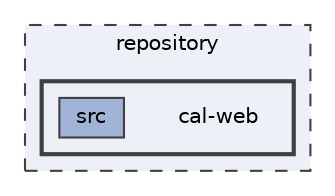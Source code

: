 digraph "repository/cal-web"
{
 // LATEX_PDF_SIZE
  bgcolor="transparent";
  edge [fontname=Helvetica,fontsize=10,labelfontname=Helvetica,labelfontsize=10];
  node [fontname=Helvetica,fontsize=10,shape=box,height=0.2,width=0.4];
  compound=true
  subgraph clusterdir_b67a65b3e0ec834719b9c39fd2c3a507 {
    graph [ bgcolor="#edf0f7", pencolor="grey25", label="repository", fontname=Helvetica,fontsize=10 style="filled,dashed", URL="dir_b67a65b3e0ec834719b9c39fd2c3a507.html",tooltip=""]
  subgraph clusterdir_a6027562e01af61e25a42525be0e5e1b {
    graph [ bgcolor="#edf0f7", pencolor="grey25", label="", fontname=Helvetica,fontsize=10 style="filled,bold", URL="dir_a6027562e01af61e25a42525be0e5e1b.html",tooltip=""]
    dir_a6027562e01af61e25a42525be0e5e1b [shape=plaintext, label="cal-web"];
  dir_a195a3b99c9637178b3a3cc525c82339 [label="src", fillcolor="#a2b4d6", color="grey25", style="filled", URL="dir_a195a3b99c9637178b3a3cc525c82339.html",tooltip=""];
  }
  }
}
